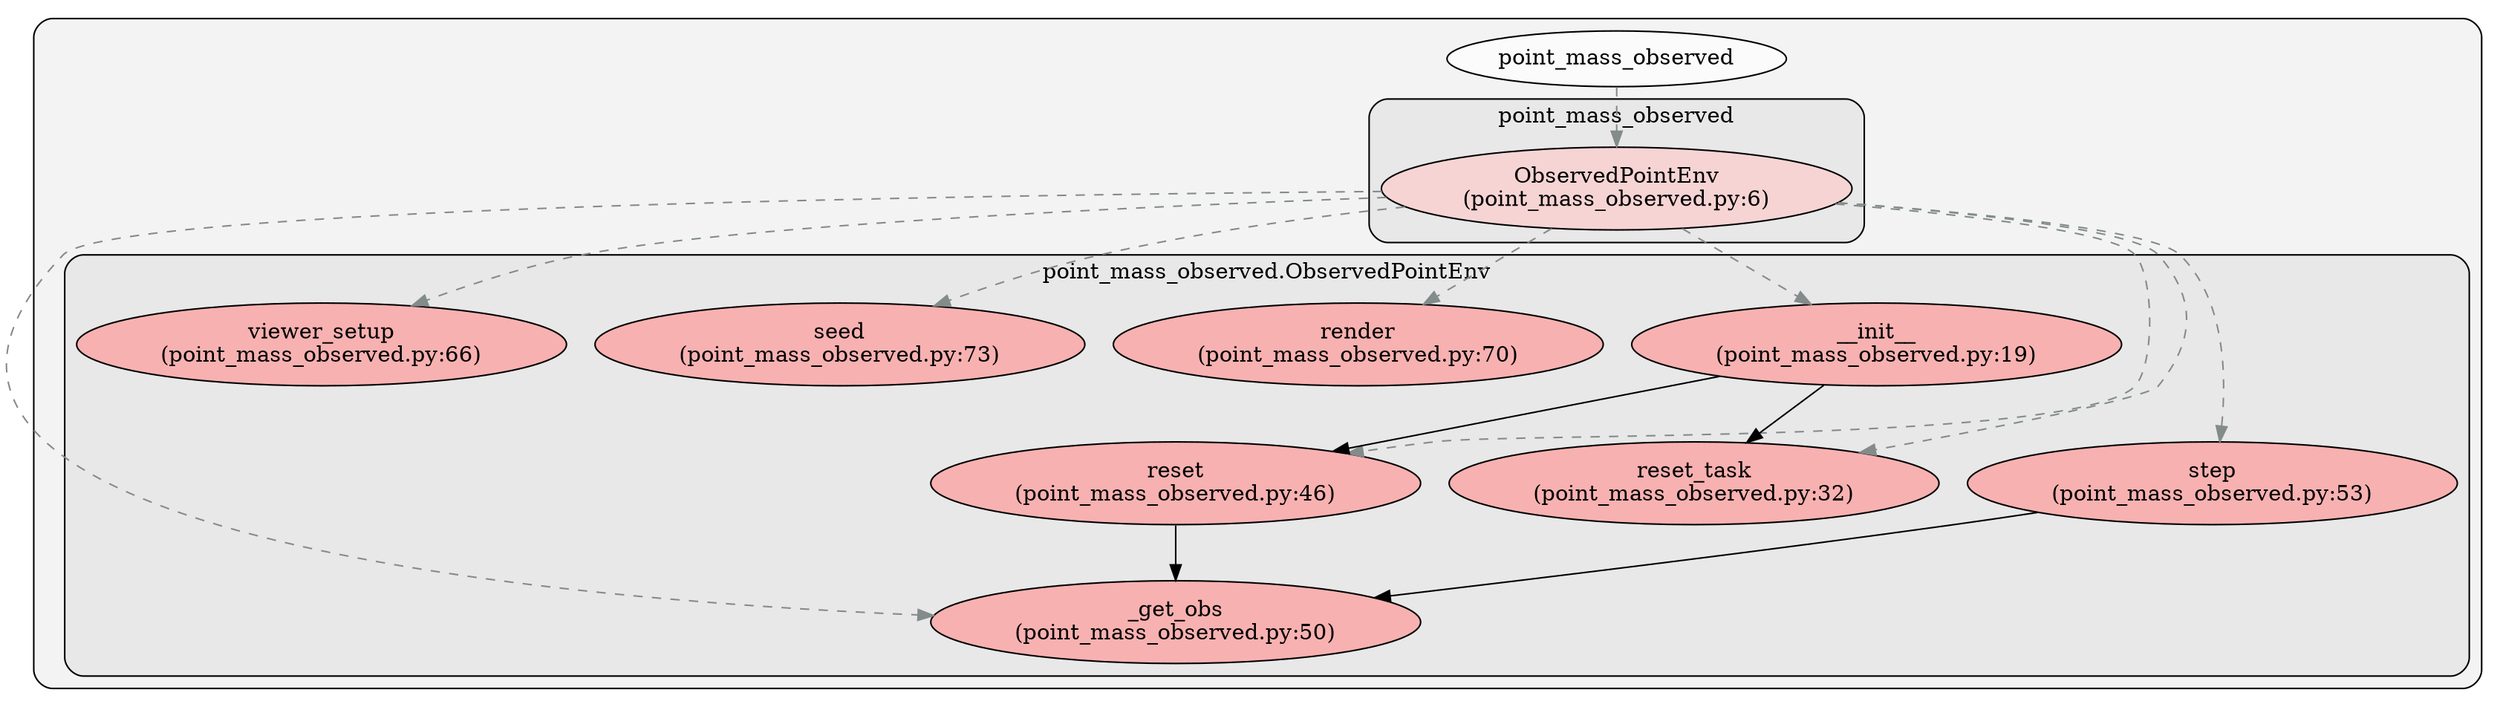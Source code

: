 digraph G {
    graph [rankdir=TB, clusterrank="local"];
    subgraph cluster_G {

        graph [style="filled,rounded",fillcolor="#80808018", label=""];
        point_mass_observed [label="point_mass_observed", style="filled", fillcolor="#ffffffb2", fontcolor="#000000", group="0"];
        subgraph cluster_point_mass_observed {

            graph [style="filled,rounded",fillcolor="#80808018", label="point_mass_observed"];
            point_mass_observed__ObservedPointEnv [label="ObservedPointEnv\n(point_mass_observed.py:6)", style="filled", fillcolor="#feccccb2", fontcolor="#000000", group="0"];
        }
        subgraph cluster_point_mass_observed__ObservedPointEnv {

            graph [style="filled,rounded",fillcolor="#80808018", label="point_mass_observed.ObservedPointEnv"];
            point_mass_observed__ObservedPointEnv____init__ [label="__init__\n(point_mass_observed.py:19)", style="filled", fillcolor="#ff9999b2", fontcolor="#000000", group="0"];
        }
        subgraph cluster_point_mass_observed__ObservedPointEnv {

            graph [style="filled,rounded",fillcolor="#80808018", label="point_mass_observed.ObservedPointEnv"];
            point_mass_observed__ObservedPointEnv___get_obs [label="_get_obs\n(point_mass_observed.py:50)", style="filled", fillcolor="#ff9999b2", fontcolor="#000000", group="0"];
        }
        subgraph cluster_point_mass_observed__ObservedPointEnv {

            graph [style="filled,rounded",fillcolor="#80808018", label="point_mass_observed.ObservedPointEnv"];
            point_mass_observed__ObservedPointEnv__render [label="render\n(point_mass_observed.py:70)", style="filled", fillcolor="#ff9999b2", fontcolor="#000000", group="0"];
        }
        subgraph cluster_point_mass_observed__ObservedPointEnv {

            graph [style="filled,rounded",fillcolor="#80808018", label="point_mass_observed.ObservedPointEnv"];
            point_mass_observed__ObservedPointEnv__reset [label="reset\n(point_mass_observed.py:46)", style="filled", fillcolor="#ff9999b2", fontcolor="#000000", group="0"];
        }
        subgraph cluster_point_mass_observed__ObservedPointEnv {

            graph [style="filled,rounded",fillcolor="#80808018", label="point_mass_observed.ObservedPointEnv"];
            point_mass_observed__ObservedPointEnv__reset_task [label="reset_task\n(point_mass_observed.py:32)", style="filled", fillcolor="#ff9999b2", fontcolor="#000000", group="0"];
        }
        subgraph cluster_point_mass_observed__ObservedPointEnv {

            graph [style="filled,rounded",fillcolor="#80808018", label="point_mass_observed.ObservedPointEnv"];
            point_mass_observed__ObservedPointEnv__seed [label="seed\n(point_mass_observed.py:73)", style="filled", fillcolor="#ff9999b2", fontcolor="#000000", group="0"];
        }
        subgraph cluster_point_mass_observed__ObservedPointEnv {

            graph [style="filled,rounded",fillcolor="#80808018", label="point_mass_observed.ObservedPointEnv"];
            point_mass_observed__ObservedPointEnv__step [label="step\n(point_mass_observed.py:53)", style="filled", fillcolor="#ff9999b2", fontcolor="#000000", group="0"];
        }
        subgraph cluster_point_mass_observed__ObservedPointEnv {

            graph [style="filled,rounded",fillcolor="#80808018", label="point_mass_observed.ObservedPointEnv"];
            point_mass_observed__ObservedPointEnv__viewer_setup [label="viewer_setup\n(point_mass_observed.py:66)", style="filled", fillcolor="#ff9999b2", fontcolor="#000000", group="0"];
        }
    }
        point_mass_observed -> point_mass_observed__ObservedPointEnv [style="dashed", color="#838b8b"];
        point_mass_observed__ObservedPointEnv -> point_mass_observed__ObservedPointEnv__reset [style="dashed", color="#838b8b"];
        point_mass_observed__ObservedPointEnv -> point_mass_observed__ObservedPointEnv__viewer_setup [style="dashed", color="#838b8b"];
        point_mass_observed__ObservedPointEnv -> point_mass_observed__ObservedPointEnv__render [style="dashed", color="#838b8b"];
        point_mass_observed__ObservedPointEnv -> point_mass_observed__ObservedPointEnv___get_obs [style="dashed", color="#838b8b"];
        point_mass_observed__ObservedPointEnv -> point_mass_observed__ObservedPointEnv____init__ [style="dashed", color="#838b8b"];
        point_mass_observed__ObservedPointEnv -> point_mass_observed__ObservedPointEnv__seed [style="dashed", color="#838b8b"];
        point_mass_observed__ObservedPointEnv -> point_mass_observed__ObservedPointEnv__step [style="dashed", color="#838b8b"];
        point_mass_observed__ObservedPointEnv -> point_mass_observed__ObservedPointEnv__reset_task [style="dashed", color="#838b8b"];
        point_mass_observed__ObservedPointEnv____init__ -> point_mass_observed__ObservedPointEnv__reset [style="solid", color="#000000"];
        point_mass_observed__ObservedPointEnv____init__ -> point_mass_observed__ObservedPointEnv__reset_task [style="solid", color="#000000"];
        point_mass_observed__ObservedPointEnv__reset -> point_mass_observed__ObservedPointEnv___get_obs [style="solid", color="#000000"];
        point_mass_observed__ObservedPointEnv__step -> point_mass_observed__ObservedPointEnv___get_obs [style="solid", color="#000000"];
    }
